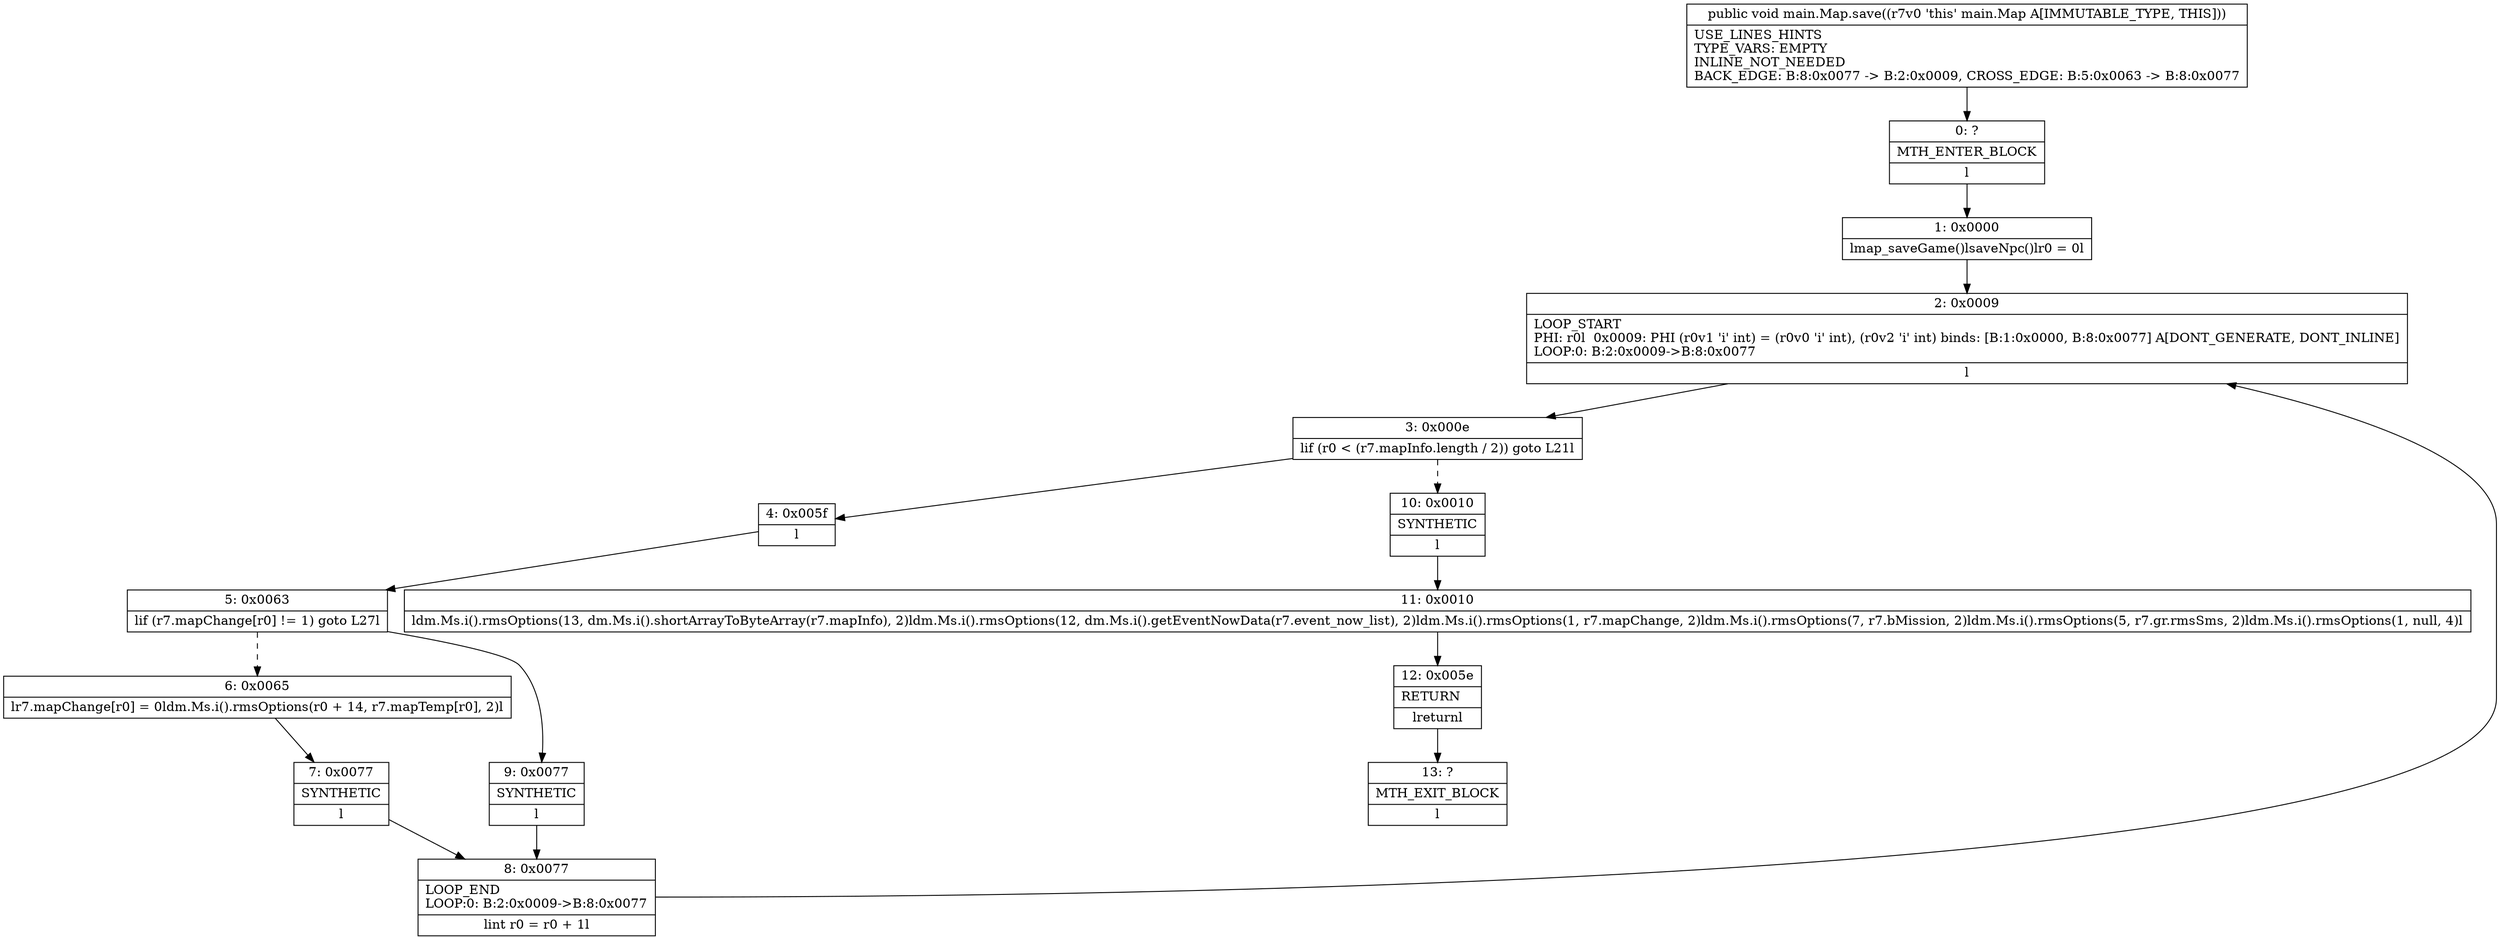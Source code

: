 digraph "CFG formain.Map.save()V" {
Node_0 [shape=record,label="{0\:\ ?|MTH_ENTER_BLOCK\l|l}"];
Node_1 [shape=record,label="{1\:\ 0x0000|lmap_saveGame()lsaveNpc()lr0 = 0l}"];
Node_2 [shape=record,label="{2\:\ 0x0009|LOOP_START\lPHI: r0l  0x0009: PHI (r0v1 'i' int) = (r0v0 'i' int), (r0v2 'i' int) binds: [B:1:0x0000, B:8:0x0077] A[DONT_GENERATE, DONT_INLINE]\lLOOP:0: B:2:0x0009\-\>B:8:0x0077\l|l}"];
Node_3 [shape=record,label="{3\:\ 0x000e|lif (r0 \< (r7.mapInfo.length \/ 2)) goto L21l}"];
Node_4 [shape=record,label="{4\:\ 0x005f|l}"];
Node_5 [shape=record,label="{5\:\ 0x0063|lif (r7.mapChange[r0] != 1) goto L27l}"];
Node_6 [shape=record,label="{6\:\ 0x0065|lr7.mapChange[r0] = 0ldm.Ms.i().rmsOptions(r0 + 14, r7.mapTemp[r0], 2)l}"];
Node_7 [shape=record,label="{7\:\ 0x0077|SYNTHETIC\l|l}"];
Node_8 [shape=record,label="{8\:\ 0x0077|LOOP_END\lLOOP:0: B:2:0x0009\-\>B:8:0x0077\l|lint r0 = r0 + 1l}"];
Node_9 [shape=record,label="{9\:\ 0x0077|SYNTHETIC\l|l}"];
Node_10 [shape=record,label="{10\:\ 0x0010|SYNTHETIC\l|l}"];
Node_11 [shape=record,label="{11\:\ 0x0010|ldm.Ms.i().rmsOptions(13, dm.Ms.i().shortArrayToByteArray(r7.mapInfo), 2)ldm.Ms.i().rmsOptions(12, dm.Ms.i().getEventNowData(r7.event_now_list), 2)ldm.Ms.i().rmsOptions(1, r7.mapChange, 2)ldm.Ms.i().rmsOptions(7, r7.bMission, 2)ldm.Ms.i().rmsOptions(5, r7.gr.rmsSms, 2)ldm.Ms.i().rmsOptions(1, null, 4)l}"];
Node_12 [shape=record,label="{12\:\ 0x005e|RETURN\l|lreturnl}"];
Node_13 [shape=record,label="{13\:\ ?|MTH_EXIT_BLOCK\l|l}"];
MethodNode[shape=record,label="{public void main.Map.save((r7v0 'this' main.Map A[IMMUTABLE_TYPE, THIS]))  | USE_LINES_HINTS\lTYPE_VARS: EMPTY\lINLINE_NOT_NEEDED\lBACK_EDGE: B:8:0x0077 \-\> B:2:0x0009, CROSS_EDGE: B:5:0x0063 \-\> B:8:0x0077\l}"];
MethodNode -> Node_0;
Node_0 -> Node_1;
Node_1 -> Node_2;
Node_2 -> Node_3;
Node_3 -> Node_4;
Node_3 -> Node_10[style=dashed];
Node_4 -> Node_5;
Node_5 -> Node_6[style=dashed];
Node_5 -> Node_9;
Node_6 -> Node_7;
Node_7 -> Node_8;
Node_8 -> Node_2;
Node_9 -> Node_8;
Node_10 -> Node_11;
Node_11 -> Node_12;
Node_12 -> Node_13;
}

